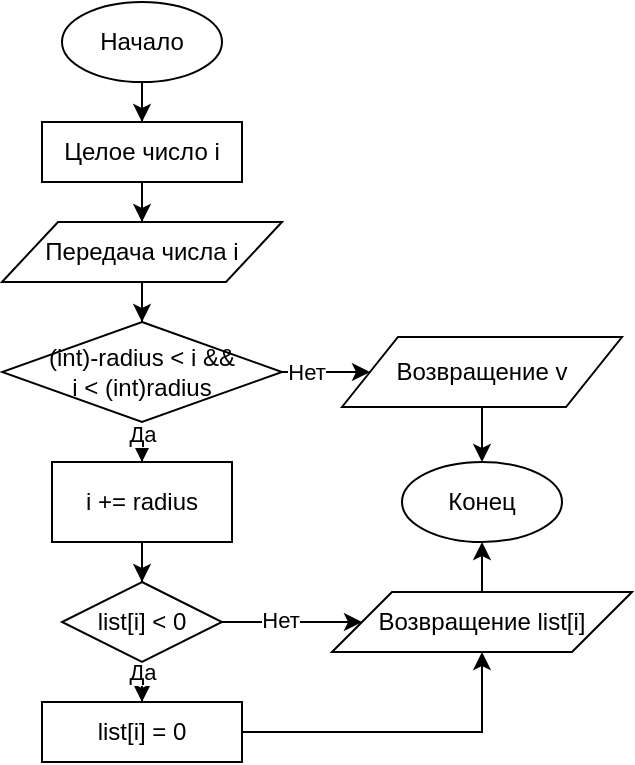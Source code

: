 <mxfile version="13.1.14" type="device"><diagram id="C5RBs43oDa-KdzZeNtuy" name="Page-1"><mxGraphModel dx="927" dy="368" grid="1" gridSize="10" guides="1" tooltips="1" connect="1" arrows="1" fold="1" page="1" pageScale="1" pageWidth="827" pageHeight="1169" math="0" shadow="0"><root><mxCell id="WIyWlLk6GJQsqaUBKTNV-0"/><mxCell id="WIyWlLk6GJQsqaUBKTNV-1" parent="WIyWlLk6GJQsqaUBKTNV-0"/><mxCell id="oB59ocyH13QRckJjQpcQ-2" style="edgeStyle=orthogonalEdgeStyle;rounded=0;orthogonalLoop=1;jettySize=auto;html=1;" edge="1" parent="WIyWlLk6GJQsqaUBKTNV-1" source="oB59ocyH13QRckJjQpcQ-0" target="oB59ocyH13QRckJjQpcQ-1"><mxGeometry relative="1" as="geometry"/></mxCell><mxCell id="oB59ocyH13QRckJjQpcQ-0" value="Начало" style="ellipse;whiteSpace=wrap;html=1;" vertex="1" parent="WIyWlLk6GJQsqaUBKTNV-1"><mxGeometry x="200" y="60" width="80" height="40" as="geometry"/></mxCell><mxCell id="oB59ocyH13QRckJjQpcQ-4" style="edgeStyle=orthogonalEdgeStyle;rounded=0;orthogonalLoop=1;jettySize=auto;html=1;entryX=0.5;entryY=0;entryDx=0;entryDy=0;" edge="1" parent="WIyWlLk6GJQsqaUBKTNV-1" source="oB59ocyH13QRckJjQpcQ-1" target="oB59ocyH13QRckJjQpcQ-3"><mxGeometry relative="1" as="geometry"/></mxCell><mxCell id="oB59ocyH13QRckJjQpcQ-1" value="Целое число i" style="rounded=0;whiteSpace=wrap;html=1;" vertex="1" parent="WIyWlLk6GJQsqaUBKTNV-1"><mxGeometry x="190" y="120" width="100" height="30" as="geometry"/></mxCell><mxCell id="oB59ocyH13QRckJjQpcQ-6" style="edgeStyle=orthogonalEdgeStyle;rounded=0;orthogonalLoop=1;jettySize=auto;html=1;entryX=0.5;entryY=0;entryDx=0;entryDy=0;" edge="1" parent="WIyWlLk6GJQsqaUBKTNV-1" source="oB59ocyH13QRckJjQpcQ-3" target="oB59ocyH13QRckJjQpcQ-5"><mxGeometry relative="1" as="geometry"/></mxCell><mxCell id="oB59ocyH13QRckJjQpcQ-3" value="Передача числа i" style="shape=parallelogram;perimeter=parallelogramPerimeter;whiteSpace=wrap;html=1;" vertex="1" parent="WIyWlLk6GJQsqaUBKTNV-1"><mxGeometry x="170" y="170" width="140" height="30" as="geometry"/></mxCell><mxCell id="oB59ocyH13QRckJjQpcQ-8" value="Нет" style="edgeStyle=orthogonalEdgeStyle;rounded=0;orthogonalLoop=1;jettySize=auto;html=1;entryX=0;entryY=0.5;entryDx=0;entryDy=0;" edge="1" parent="WIyWlLk6GJQsqaUBKTNV-1" source="oB59ocyH13QRckJjQpcQ-5" target="oB59ocyH13QRckJjQpcQ-7"><mxGeometry relative="1" as="geometry"/></mxCell><mxCell id="oB59ocyH13QRckJjQpcQ-10" style="edgeStyle=orthogonalEdgeStyle;rounded=0;orthogonalLoop=1;jettySize=auto;html=1;entryX=0.5;entryY=0;entryDx=0;entryDy=0;" edge="1" parent="WIyWlLk6GJQsqaUBKTNV-1" source="oB59ocyH13QRckJjQpcQ-5" target="oB59ocyH13QRckJjQpcQ-9"><mxGeometry relative="1" as="geometry"/></mxCell><mxCell id="oB59ocyH13QRckJjQpcQ-29" value="Да" style="edgeLabel;html=1;align=center;verticalAlign=middle;resizable=0;points=[];" vertex="1" connectable="0" parent="oB59ocyH13QRckJjQpcQ-10"><mxGeometry x="0.539" relative="1" as="geometry"><mxPoint as="offset"/></mxGeometry></mxCell><mxCell id="oB59ocyH13QRckJjQpcQ-5" value="(int)-radius &amp;lt; i &amp;amp;&amp;amp; &lt;br&gt;i &amp;lt; (int)radius" style="rhombus;whiteSpace=wrap;html=1;" vertex="1" parent="WIyWlLk6GJQsqaUBKTNV-1"><mxGeometry x="170" y="220" width="140" height="50" as="geometry"/></mxCell><mxCell id="oB59ocyH13QRckJjQpcQ-24" style="edgeStyle=orthogonalEdgeStyle;rounded=0;orthogonalLoop=1;jettySize=auto;html=1;entryX=0.5;entryY=0;entryDx=0;entryDy=0;" edge="1" parent="WIyWlLk6GJQsqaUBKTNV-1" source="oB59ocyH13QRckJjQpcQ-7" target="oB59ocyH13QRckJjQpcQ-21"><mxGeometry relative="1" as="geometry"/></mxCell><mxCell id="oB59ocyH13QRckJjQpcQ-7" value="Возвращение v" style="shape=parallelogram;perimeter=parallelogramPerimeter;whiteSpace=wrap;html=1;" vertex="1" parent="WIyWlLk6GJQsqaUBKTNV-1"><mxGeometry x="340" y="227.5" width="140" height="35" as="geometry"/></mxCell><mxCell id="oB59ocyH13QRckJjQpcQ-14" style="edgeStyle=orthogonalEdgeStyle;rounded=0;orthogonalLoop=1;jettySize=auto;html=1;entryX=0.5;entryY=0;entryDx=0;entryDy=0;" edge="1" parent="WIyWlLk6GJQsqaUBKTNV-1" source="oB59ocyH13QRckJjQpcQ-9" target="oB59ocyH13QRckJjQpcQ-11"><mxGeometry relative="1" as="geometry"/></mxCell><mxCell id="oB59ocyH13QRckJjQpcQ-9" value="i += radius" style="rounded=0;whiteSpace=wrap;html=1;" vertex="1" parent="WIyWlLk6GJQsqaUBKTNV-1"><mxGeometry x="195" y="290" width="90" height="40" as="geometry"/></mxCell><mxCell id="oB59ocyH13QRckJjQpcQ-16" style="edgeStyle=orthogonalEdgeStyle;rounded=0;orthogonalLoop=1;jettySize=auto;html=1;entryX=0.5;entryY=0;entryDx=0;entryDy=0;" edge="1" parent="WIyWlLk6GJQsqaUBKTNV-1" source="oB59ocyH13QRckJjQpcQ-11" target="oB59ocyH13QRckJjQpcQ-15"><mxGeometry relative="1" as="geometry"/></mxCell><mxCell id="oB59ocyH13QRckJjQpcQ-28" value="Да" style="edgeLabel;html=1;align=center;verticalAlign=middle;resizable=0;points=[];" vertex="1" connectable="0" parent="oB59ocyH13QRckJjQpcQ-16"><mxGeometry x="-0.828" relative="1" as="geometry"><mxPoint as="offset"/></mxGeometry></mxCell><mxCell id="oB59ocyH13QRckJjQpcQ-22" style="edgeStyle=orthogonalEdgeStyle;rounded=0;orthogonalLoop=1;jettySize=auto;html=1;entryX=0;entryY=0.5;entryDx=0;entryDy=0;" edge="1" parent="WIyWlLk6GJQsqaUBKTNV-1" source="oB59ocyH13QRckJjQpcQ-11" target="oB59ocyH13QRckJjQpcQ-17"><mxGeometry relative="1" as="geometry"/></mxCell><mxCell id="oB59ocyH13QRckJjQpcQ-26" value="Нет" style="edgeLabel;html=1;align=center;verticalAlign=middle;resizable=0;points=[];" vertex="1" connectable="0" parent="oB59ocyH13QRckJjQpcQ-22"><mxGeometry x="-0.17" y="1" relative="1" as="geometry"><mxPoint as="offset"/></mxGeometry></mxCell><mxCell id="oB59ocyH13QRckJjQpcQ-11" value="list[i] &amp;lt; 0" style="rhombus;whiteSpace=wrap;html=1;" vertex="1" parent="WIyWlLk6GJQsqaUBKTNV-1"><mxGeometry x="200" y="350" width="80" height="40" as="geometry"/></mxCell><mxCell id="oB59ocyH13QRckJjQpcQ-27" style="edgeStyle=orthogonalEdgeStyle;rounded=0;orthogonalLoop=1;jettySize=auto;html=1;entryX=0.5;entryY=1;entryDx=0;entryDy=0;" edge="1" parent="WIyWlLk6GJQsqaUBKTNV-1" source="oB59ocyH13QRckJjQpcQ-15" target="oB59ocyH13QRckJjQpcQ-17"><mxGeometry relative="1" as="geometry"/></mxCell><mxCell id="oB59ocyH13QRckJjQpcQ-15" value="list[i] = 0" style="rounded=0;whiteSpace=wrap;html=1;" vertex="1" parent="WIyWlLk6GJQsqaUBKTNV-1"><mxGeometry x="190" y="410" width="100" height="30" as="geometry"/></mxCell><mxCell id="oB59ocyH13QRckJjQpcQ-23" style="edgeStyle=orthogonalEdgeStyle;rounded=0;orthogonalLoop=1;jettySize=auto;html=1;entryX=0.5;entryY=1;entryDx=0;entryDy=0;" edge="1" parent="WIyWlLk6GJQsqaUBKTNV-1" source="oB59ocyH13QRckJjQpcQ-17" target="oB59ocyH13QRckJjQpcQ-21"><mxGeometry relative="1" as="geometry"/></mxCell><mxCell id="oB59ocyH13QRckJjQpcQ-17" value="Возвращение list[i]" style="shape=parallelogram;perimeter=parallelogramPerimeter;whiteSpace=wrap;html=1;" vertex="1" parent="WIyWlLk6GJQsqaUBKTNV-1"><mxGeometry x="335" y="355" width="150" height="30" as="geometry"/></mxCell><mxCell id="oB59ocyH13QRckJjQpcQ-21" value="Конец" style="ellipse;whiteSpace=wrap;html=1;" vertex="1" parent="WIyWlLk6GJQsqaUBKTNV-1"><mxGeometry x="370" y="290" width="80" height="40" as="geometry"/></mxCell></root></mxGraphModel></diagram></mxfile>